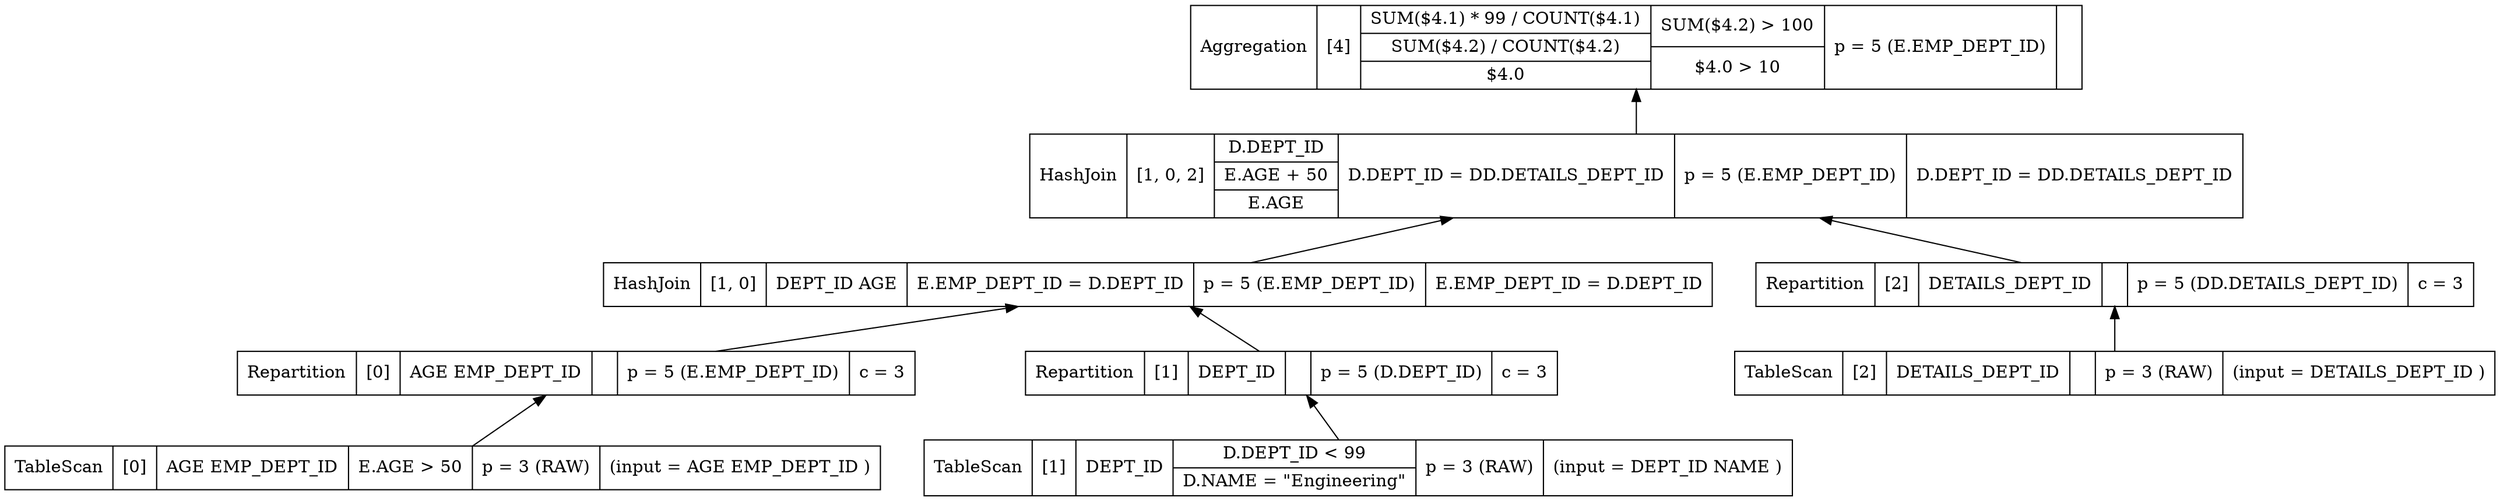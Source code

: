 digraph example1 {
    node [shape=record];
    rankdir=BT;
    nodesep=0.5;
    ordering="in";
    lopkeyLOPKey8v1 -> lopkeyLOPKey9v1;
    lopkeyLOPKey6v1 -> lopkeyLOPKey8v1;
    lopkeyLOPKey4v1 -> lopkeyLOPKey6v1;
    lopkeyLOPKey1v1 -> lopkeyLOPKey4v1;
    lopkeyLOPKey1v1[label="TableScan|[0]|AGE EMP_DEPT_ID |{E.AGE \> 50}|p = 3 (RAW)|(input = AGE EMP_DEPT_ID )"];
    lopkeyLOPKey4v1[label="Repartition|[0]|AGE EMP_DEPT_ID |{}|p = 5 (E.EMP_DEPT_ID)|c = 3"];
    lopkeyLOPKey5v1 -> lopkeyLOPKey6v1;
    lopkeyLOPKey2v1 -> lopkeyLOPKey5v1;
    lopkeyLOPKey2v1[label="TableScan|[1]|DEPT_ID |{D.DEPT_ID \< 99|D.NAME = \"Engineering\"}|p = 3 (RAW)|(input = DEPT_ID NAME )"];
    lopkeyLOPKey5v1[label="Repartition|[1]|DEPT_ID |{}|p = 5 (D.DEPT_ID)|c = 3"];
    lopkeyLOPKey6v1[label="HashJoin|[1, 0]|DEPT_ID AGE |{E.EMP_DEPT_ID = D.DEPT_ID}|p = 5 (E.EMP_DEPT_ID)|{E.EMP_DEPT_ID = D.DEPT_ID}"];
    lopkeyLOPKey7v1 -> lopkeyLOPKey8v1;
    lopkeyLOPKey3v1 -> lopkeyLOPKey7v1;
    lopkeyLOPKey3v1[label="TableScan|[2]|DETAILS_DEPT_ID |{}|p = 3 (RAW)|(input = DETAILS_DEPT_ID )"];
    lopkeyLOPKey7v1[label="Repartition|[2]|DETAILS_DEPT_ID |{}|p = 5 (DD.DETAILS_DEPT_ID)|c = 3"];
    lopkeyLOPKey8v1[label="HashJoin|[1, 0, 2]|{D.DEPT_ID|E.AGE + 50|E.AGE}|{D.DEPT_ID = DD.DETAILS_DEPT_ID}|p = 5 (E.EMP_DEPT_ID)|{D.DEPT_ID = DD.DETAILS_DEPT_ID}"];
    lopkeyLOPKey9v1[label="Aggregation|[4]|{SUM($4.1) * 99 / COUNT($4.1)|SUM($4.2) / COUNT($4.2)|$4.0}|{SUM($4.2) \> 100|$4.0 \> 10}|p = 5 (E.EMP_DEPT_ID)|"];
}
